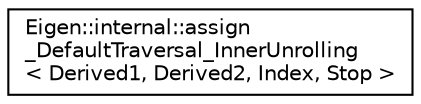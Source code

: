 digraph "Graphical Class Hierarchy"
{
  edge [fontname="Helvetica",fontsize="10",labelfontname="Helvetica",labelfontsize="10"];
  node [fontname="Helvetica",fontsize="10",shape=record];
  rankdir="LR";
  Node1 [label="Eigen::internal::assign\l_DefaultTraversal_InnerUnrolling\l\< Derived1, Derived2, Index, Stop \>",height=0.2,width=0.4,color="black", fillcolor="white", style="filled",URL="$struct_eigen_1_1internal_1_1assign___default_traversal___inner_unrolling.html"];
}

